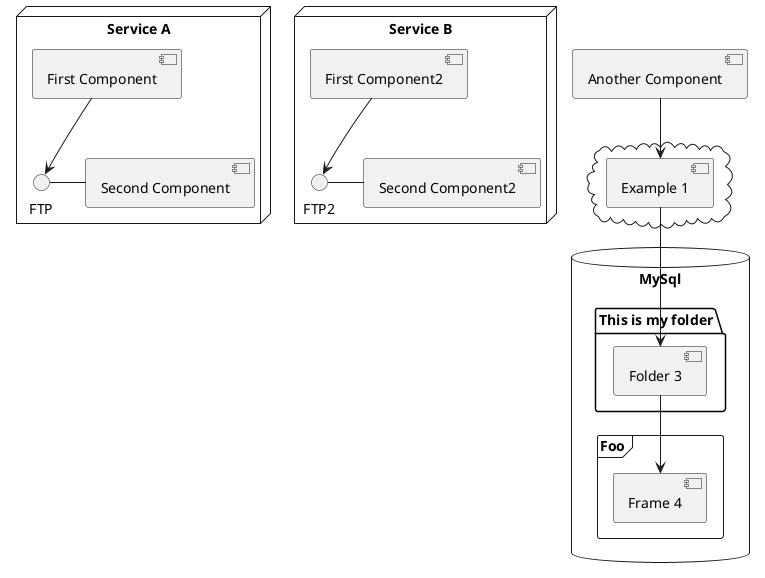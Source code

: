 @startuml

'package "Service A"" {
'  HTTP - [First Component]
'  [Another Component]
'}


node "Service A" {

  FTP - [Second Component]
  [First Component] --> FTP
}
node "Service B" {

  FTP2 - [Second Component2]
  [First Component2] --> FTP2
}

cloud {

  [Example 1]
}


database "MySql" {
  folder "This is my folder" {
    [Folder 3]
  }
  frame "Foo" {
    [Frame 4]
  }
}


[Another Component] --> [Example 1]
[Example 1] --> [Folder 3]
[Folder 3] --> [Frame 4]

@enduml
